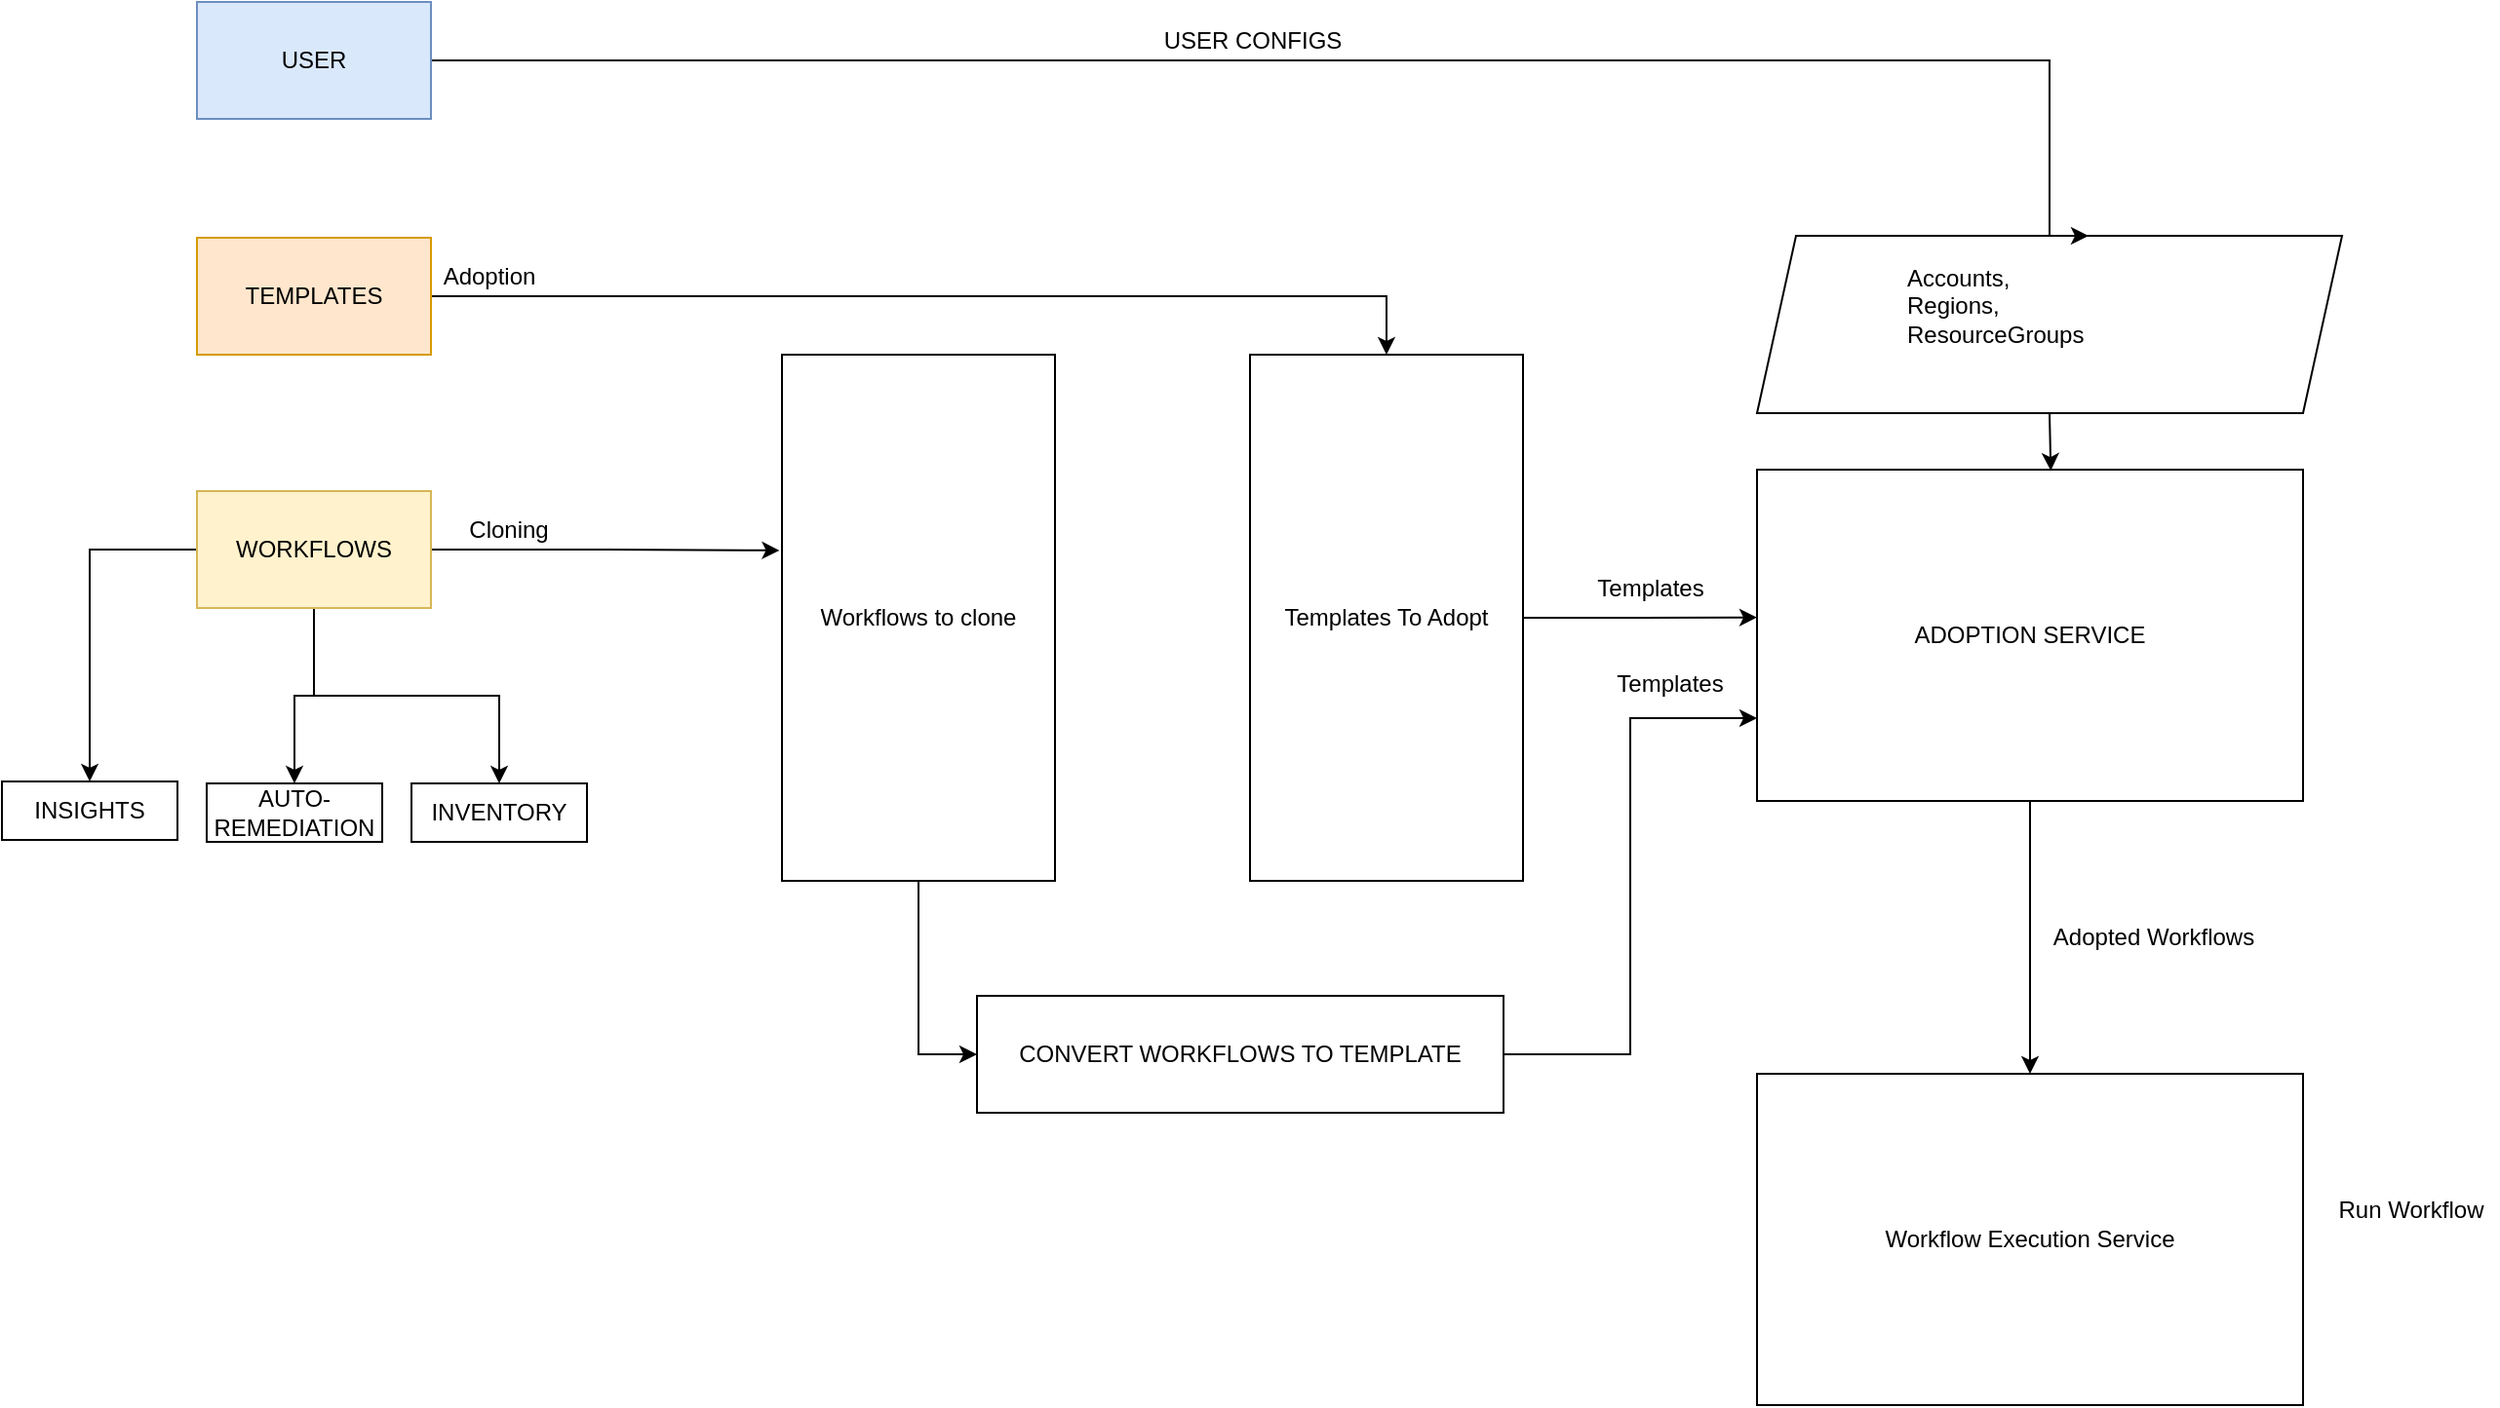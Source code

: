 <mxfile version="14.8.0" type="github"><diagram id="Ih0KqKX114Wyv2WoD517" name="Page-1"><mxGraphModel dx="946" dy="614" grid="1" gridSize="10" guides="1" tooltips="1" connect="1" arrows="1" fold="1" page="1" pageScale="1" pageWidth="1654" pageHeight="2336" math="0" shadow="0"><root><mxCell id="0"/><mxCell id="1" parent="0"/><mxCell id="WW5gqEIi_k6J29tmhNUx-1" style="edgeStyle=orthogonalEdgeStyle;rounded=0;orthogonalLoop=1;jettySize=auto;html=1;exitX=1;exitY=0.5;exitDx=0;exitDy=0;entryX=0.5;entryY=0;entryDx=0;entryDy=0;" edge="1" parent="1" source="WW5gqEIi_k6J29tmhNUx-2" target="WW5gqEIi_k6J29tmhNUx-16"><mxGeometry relative="1" as="geometry"><mxPoint x="675" y="261.0" as="targetPoint"/></mxGeometry></mxCell><mxCell id="WW5gqEIi_k6J29tmhNUx-2" value="TEMPLATES" style="rounded=0;whiteSpace=wrap;html=1;fillColor=#ffe6cc;strokeColor=#d79b00;" vertex="1" parent="1"><mxGeometry x="160" y="201" width="120" height="60" as="geometry"/></mxCell><mxCell id="WW5gqEIi_k6J29tmhNUx-3" value="" style="edgeStyle=orthogonalEdgeStyle;rounded=0;orthogonalLoop=1;jettySize=auto;html=1;entryX=0.5;entryY=0;entryDx=0;entryDy=0;" edge="1" parent="1" source="WW5gqEIi_k6J29tmhNUx-7" target="WW5gqEIi_k6J29tmhNUx-8"><mxGeometry relative="1" as="geometry"><mxPoint x="105" y="481" as="targetPoint"/></mxGeometry></mxCell><mxCell id="WW5gqEIi_k6J29tmhNUx-4" style="edgeStyle=orthogonalEdgeStyle;rounded=0;orthogonalLoop=1;jettySize=auto;html=1;exitX=0.5;exitY=1;exitDx=0;exitDy=0;" edge="1" parent="1" source="WW5gqEIi_k6J29tmhNUx-7" target="WW5gqEIi_k6J29tmhNUx-9"><mxGeometry relative="1" as="geometry"><mxPoint x="180" y="471" as="targetPoint"/></mxGeometry></mxCell><mxCell id="WW5gqEIi_k6J29tmhNUx-5" style="edgeStyle=orthogonalEdgeStyle;rounded=0;orthogonalLoop=1;jettySize=auto;html=1;exitX=1;exitY=0.5;exitDx=0;exitDy=0;entryX=-0.009;entryY=0.372;entryDx=0;entryDy=0;entryPerimeter=0;" edge="1" parent="1" source="WW5gqEIi_k6J29tmhNUx-7" target="WW5gqEIi_k6J29tmhNUx-14"><mxGeometry relative="1" as="geometry"/></mxCell><mxCell id="WW5gqEIi_k6J29tmhNUx-6" style="edgeStyle=orthogonalEdgeStyle;rounded=0;orthogonalLoop=1;jettySize=auto;html=1;exitX=0.5;exitY=1;exitDx=0;exitDy=0;entryX=0.5;entryY=0;entryDx=0;entryDy=0;" edge="1" parent="1" source="WW5gqEIi_k6J29tmhNUx-7" target="WW5gqEIi_k6J29tmhNUx-10"><mxGeometry relative="1" as="geometry"/></mxCell><mxCell id="WW5gqEIi_k6J29tmhNUx-7" value="WORKFLOWS" style="rounded=0;whiteSpace=wrap;html=1;fillColor=#fff2cc;strokeColor=#d6b656;" vertex="1" parent="1"><mxGeometry x="160" y="331" width="120" height="60" as="geometry"/></mxCell><mxCell id="WW5gqEIi_k6J29tmhNUx-8" value="INSIGHTS" style="rounded=0;whiteSpace=wrap;html=1;" vertex="1" parent="1"><mxGeometry x="60" y="480" width="90" height="30" as="geometry"/></mxCell><mxCell id="WW5gqEIi_k6J29tmhNUx-9" value="INVENTORY" style="rounded=0;whiteSpace=wrap;html=1;" vertex="1" parent="1"><mxGeometry x="270" y="481" width="90" height="30" as="geometry"/></mxCell><mxCell id="WW5gqEIi_k6J29tmhNUx-10" value="AUTO-REMEDIATION" style="rounded=0;whiteSpace=wrap;html=1;" vertex="1" parent="1"><mxGeometry x="165" y="481" width="90" height="30" as="geometry"/></mxCell><mxCell id="WW5gqEIi_k6J29tmhNUx-11" value="Adoption" style="text;html=1;strokeColor=none;fillColor=none;align=center;verticalAlign=middle;whiteSpace=wrap;rounded=0;" vertex="1" parent="1"><mxGeometry x="290" y="211" width="40" height="20" as="geometry"/></mxCell><mxCell id="WW5gqEIi_k6J29tmhNUx-12" value="Cloning" style="text;html=1;strokeColor=none;fillColor=none;align=center;verticalAlign=middle;whiteSpace=wrap;rounded=0;" vertex="1" parent="1"><mxGeometry x="300" y="341" width="40" height="20" as="geometry"/></mxCell><mxCell id="WW5gqEIi_k6J29tmhNUx-13" value="" style="group" vertex="1" connectable="0" parent="1"><mxGeometry x="460" y="261" width="140" height="270" as="geometry"/></mxCell><mxCell id="WW5gqEIi_k6J29tmhNUx-14" value="Workflows to clone" style="rounded=0;whiteSpace=wrap;html=1;" vertex="1" parent="WW5gqEIi_k6J29tmhNUx-13"><mxGeometry width="140" height="270" as="geometry"/></mxCell><mxCell id="WW5gqEIi_k6J29tmhNUx-15" value="" style="group" vertex="1" connectable="0" parent="1"><mxGeometry x="700" y="261" width="140" height="270" as="geometry"/></mxCell><mxCell id="WW5gqEIi_k6J29tmhNUx-16" value="Templates To Adopt" style="rounded=0;whiteSpace=wrap;html=1;" vertex="1" parent="WW5gqEIi_k6J29tmhNUx-15"><mxGeometry width="140" height="270" as="geometry"/></mxCell><mxCell id="WW5gqEIi_k6J29tmhNUx-17" style="edgeStyle=orthogonalEdgeStyle;rounded=0;orthogonalLoop=1;jettySize=auto;html=1;exitX=0.5;exitY=1;exitDx=0;exitDy=0;" edge="1" parent="1" source="WW5gqEIi_k6J29tmhNUx-18" target="WW5gqEIi_k6J29tmhNUx-29"><mxGeometry relative="1" as="geometry"/></mxCell><mxCell id="WW5gqEIi_k6J29tmhNUx-18" value="ADOPTION SERVICE" style="rounded=0;whiteSpace=wrap;html=1;" vertex="1" parent="1"><mxGeometry x="960" y="320" width="280" height="170" as="geometry"/></mxCell><mxCell id="WW5gqEIi_k6J29tmhNUx-19" style="edgeStyle=orthogonalEdgeStyle;rounded=0;orthogonalLoop=1;jettySize=auto;html=1;exitX=0.5;exitY=1;exitDx=0;exitDy=0;entryX=0.538;entryY=0.003;entryDx=0;entryDy=0;entryPerimeter=0;" edge="1" parent="1" source="WW5gqEIi_k6J29tmhNUx-20" target="WW5gqEIi_k6J29tmhNUx-18"><mxGeometry relative="1" as="geometry"/></mxCell><mxCell id="WW5gqEIi_k6J29tmhNUx-20" value="" style="shape=parallelogram;perimeter=parallelogramPerimeter;whiteSpace=wrap;html=1;fixedSize=1;" vertex="1" parent="1"><mxGeometry x="960" y="200" width="300" height="91" as="geometry"/></mxCell><mxCell id="WW5gqEIi_k6J29tmhNUx-21" style="edgeStyle=orthogonalEdgeStyle;rounded=0;orthogonalLoop=1;jettySize=auto;html=1;exitX=1;exitY=0.5;exitDx=0;exitDy=0;" edge="1" parent="1" source="WW5gqEIi_k6J29tmhNUx-22"><mxGeometry relative="1" as="geometry"><mxPoint x="1130" y="200" as="targetPoint"/><Array as="points"><mxPoint x="1110" y="110"/><mxPoint x="1110" y="200"/></Array></mxGeometry></mxCell><mxCell id="WW5gqEIi_k6J29tmhNUx-22" value="USER" style="rounded=0;whiteSpace=wrap;html=1;fillColor=#dae8fc;strokeColor=#6c8ebf;" vertex="1" parent="1"><mxGeometry x="160" y="80" width="120" height="60" as="geometry"/></mxCell><mxCell id="WW5gqEIi_k6J29tmhNUx-23" style="edgeStyle=orthogonalEdgeStyle;rounded=0;orthogonalLoop=1;jettySize=auto;html=1;exitX=1;exitY=0.5;exitDx=0;exitDy=0;entryX=0;entryY=0.75;entryDx=0;entryDy=0;" edge="1" parent="1" source="WW5gqEIi_k6J29tmhNUx-24" target="WW5gqEIi_k6J29tmhNUx-18"><mxGeometry relative="1" as="geometry"/></mxCell><mxCell id="WW5gqEIi_k6J29tmhNUx-24" value="CONVERT WORKFLOWS TO TEMPLATE" style="rounded=0;whiteSpace=wrap;html=1;" vertex="1" parent="1"><mxGeometry x="560" y="590" width="270" height="60" as="geometry"/></mxCell><mxCell id="WW5gqEIi_k6J29tmhNUx-25" style="edgeStyle=orthogonalEdgeStyle;rounded=0;orthogonalLoop=1;jettySize=auto;html=1;exitX=0.5;exitY=1;exitDx=0;exitDy=0;entryX=0;entryY=0.5;entryDx=0;entryDy=0;" edge="1" parent="1" source="WW5gqEIi_k6J29tmhNUx-14" target="WW5gqEIi_k6J29tmhNUx-24"><mxGeometry relative="1" as="geometry"/></mxCell><mxCell id="WW5gqEIi_k6J29tmhNUx-26" style="edgeStyle=orthogonalEdgeStyle;rounded=0;orthogonalLoop=1;jettySize=auto;html=1;exitX=1;exitY=0.5;exitDx=0;exitDy=0;entryX=0;entryY=0.446;entryDx=0;entryDy=0;entryPerimeter=0;" edge="1" parent="1" source="WW5gqEIi_k6J29tmhNUx-16" target="WW5gqEIi_k6J29tmhNUx-18"><mxGeometry relative="1" as="geometry"/></mxCell><mxCell id="WW5gqEIi_k6J29tmhNUx-27" value="USER CONFIGS" style="text;html=1;strokeColor=none;fillColor=none;align=center;verticalAlign=middle;whiteSpace=wrap;rounded=0;" vertex="1" parent="1"><mxGeometry x="640" y="90" width="123" height="20" as="geometry"/></mxCell><mxCell id="WW5gqEIi_k6J29tmhNUx-28" value="Accounts, &lt;br&gt;Regions, &lt;br&gt;&lt;div&gt;&lt;span&gt;ResourceGroups&lt;/span&gt;&lt;/div&gt;" style="text;html=1;strokeColor=none;fillColor=none;align=left;verticalAlign=middle;whiteSpace=wrap;rounded=0;" vertex="1" parent="1"><mxGeometry x="1035" y="211" width="150" height="50" as="geometry"/></mxCell><mxCell id="WW5gqEIi_k6J29tmhNUx-29" value="Workflow Execution Service" style="rounded=0;whiteSpace=wrap;html=1;" vertex="1" parent="1"><mxGeometry x="960" y="630" width="280" height="170" as="geometry"/></mxCell><mxCell id="WW5gqEIi_k6J29tmhNUx-30" value="Adopted Workflows" style="text;html=1;align=center;verticalAlign=middle;resizable=0;points=[];autosize=1;strokeColor=none;" vertex="1" parent="1"><mxGeometry x="1103" y="550" width="120" height="20" as="geometry"/></mxCell><mxCell id="WW5gqEIi_k6J29tmhNUx-31" value="Run Workflow" style="text;html=1;align=center;verticalAlign=middle;resizable=0;points=[];autosize=1;strokeColor=none;" vertex="1" parent="1"><mxGeometry x="1250" y="690" width="90" height="20" as="geometry"/></mxCell><mxCell id="WW5gqEIi_k6J29tmhNUx-32" value="Templates" style="text;html=1;align=center;verticalAlign=middle;resizable=0;points=[];autosize=1;strokeColor=none;" vertex="1" parent="1"><mxGeometry x="870" y="371" width="70" height="20" as="geometry"/></mxCell><mxCell id="WW5gqEIi_k6J29tmhNUx-33" value="Templates" style="text;html=1;align=center;verticalAlign=middle;resizable=0;points=[];autosize=1;strokeColor=none;" vertex="1" parent="1"><mxGeometry x="880" y="420" width="70" height="20" as="geometry"/></mxCell></root></mxGraphModel></diagram></mxfile>